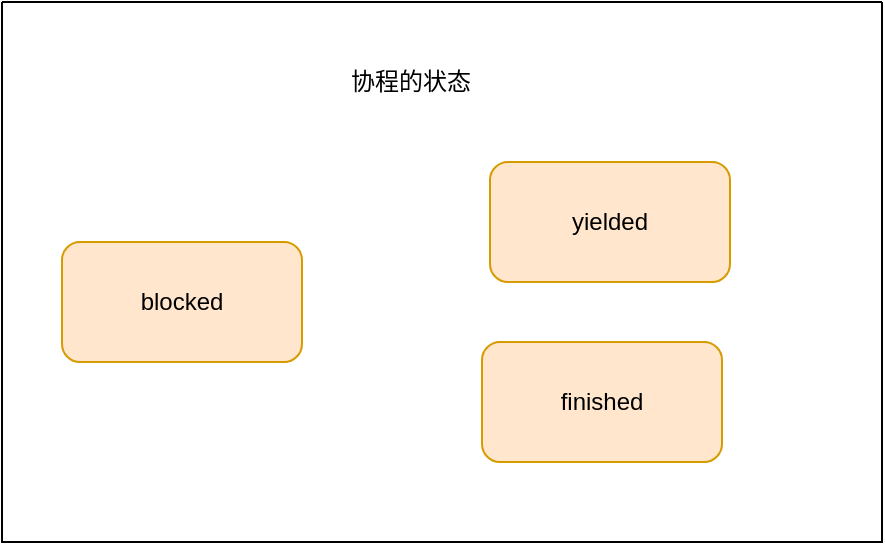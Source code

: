 <mxfile>
    <diagram id="Ys7xWyeD0TM5fMYBEDlc" name="Page-1">
        <mxGraphModel dx="1124" dy="667" grid="1" gridSize="10" guides="1" tooltips="1" connect="1" arrows="1" fold="1" page="1" pageScale="1" pageWidth="827" pageHeight="1169" math="0" shadow="0">
            <root>
                <mxCell id="0"/>
                <mxCell id="1" parent="0"/>
                <mxCell id="6" value="" style="swimlane;startSize=0;" vertex="1" parent="1">
                    <mxGeometry x="20" y="30" width="440" height="270" as="geometry"/>
                </mxCell>
                <mxCell id="3" value="yielded" style="rounded=1;whiteSpace=wrap;html=1;fillColor=#ffe6cc;strokeColor=#d79b00;" vertex="1" parent="6">
                    <mxGeometry x="244" y="80" width="120" height="60" as="geometry"/>
                </mxCell>
                <mxCell id="2" value="blocked" style="rounded=1;whiteSpace=wrap;html=1;fillColor=#ffe6cc;strokeColor=#d79b00;" vertex="1" parent="6">
                    <mxGeometry x="30" y="120" width="120" height="60" as="geometry"/>
                </mxCell>
                <mxCell id="4" value="finished" style="rounded=1;whiteSpace=wrap;html=1;fillColor=#ffe6cc;strokeColor=#d79b00;" vertex="1" parent="6">
                    <mxGeometry x="240" y="170" width="120" height="60" as="geometry"/>
                </mxCell>
                <mxCell id="5" value="协程的状态" style="text;html=1;align=center;verticalAlign=middle;resizable=0;points=[];autosize=1;strokeColor=none;fillColor=none;" vertex="1" parent="6">
                    <mxGeometry x="164" y="30" width="80" height="20" as="geometry"/>
                </mxCell>
            </root>
        </mxGraphModel>
    </diagram>
</mxfile>
